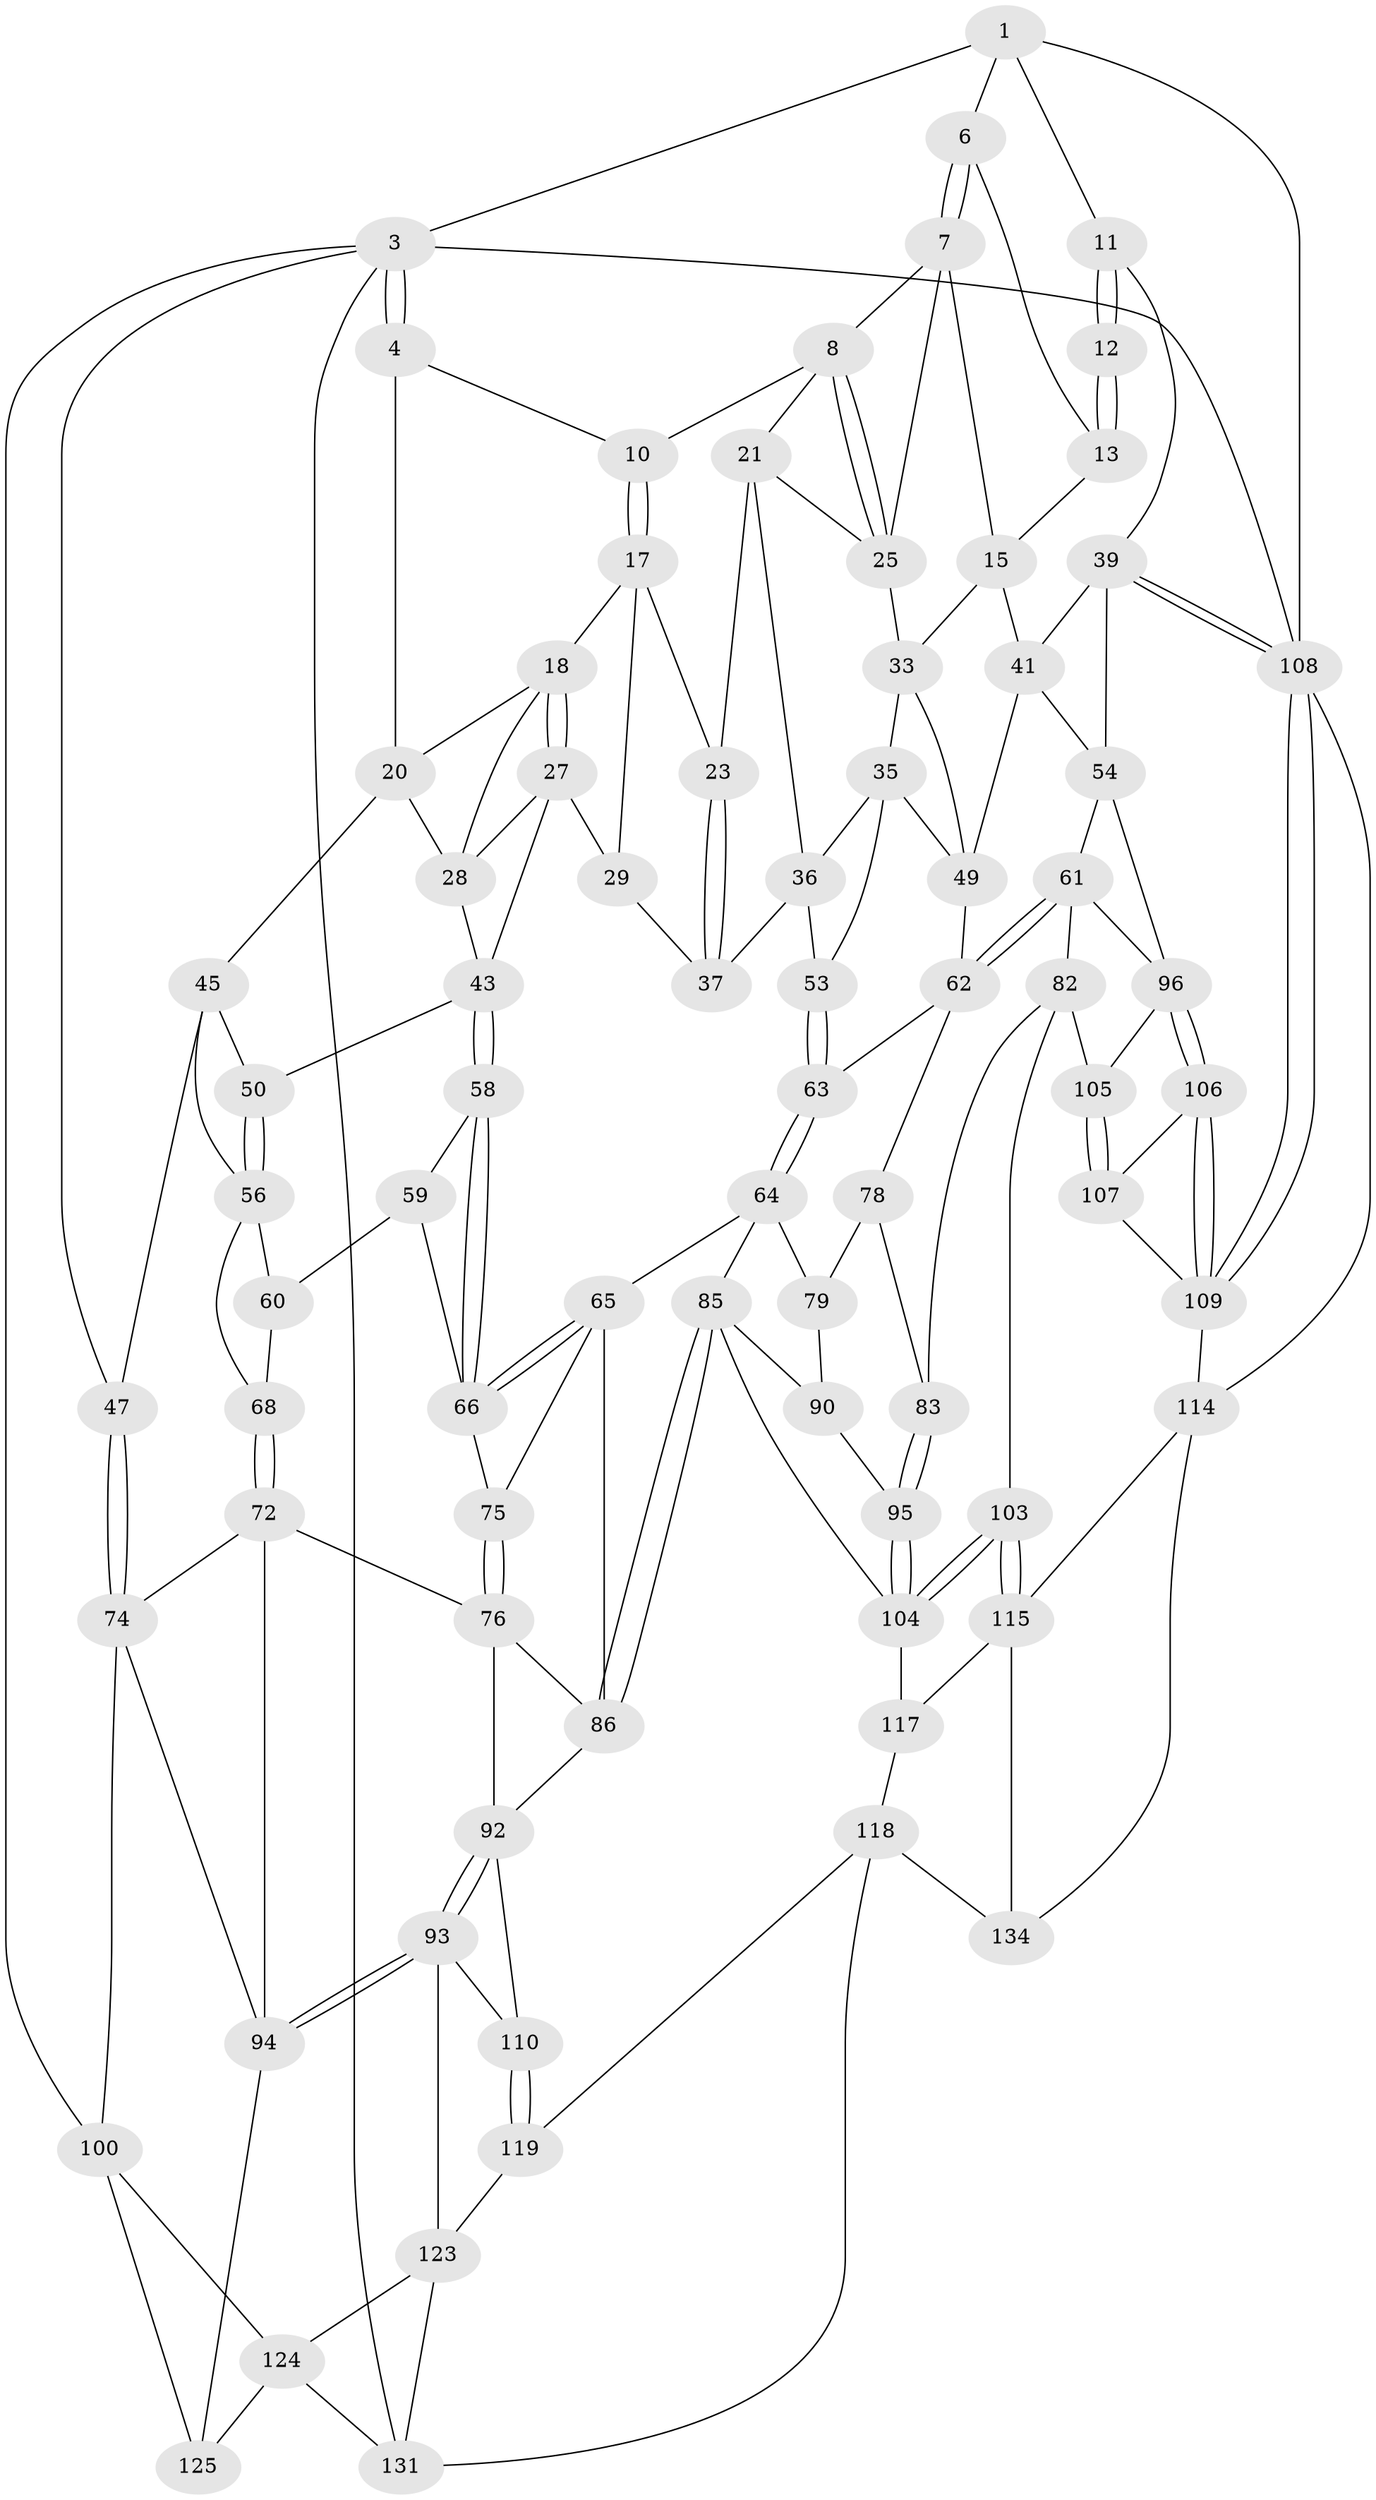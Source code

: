 // original degree distribution, {3: 0.014925373134328358, 6: 0.1865671641791045, 5: 0.5970149253731343, 4: 0.20149253731343283}
// Generated by graph-tools (version 1.1) at 2025/42/03/06/25 10:42:33]
// undirected, 79 vertices, 174 edges
graph export_dot {
graph [start="1"]
  node [color=gray90,style=filled];
  1 [pos="+0.9357323800824645+0",super="+2"];
  3 [pos="+0+0",super="+101"];
  4 [pos="+0+0",super="+5"];
  6 [pos="+0.8837165393752614+0"];
  7 [pos="+0.8641647585420145+0",super="+16"];
  8 [pos="+0.7791330980724475+0.07419616733639661",super="+9"];
  10 [pos="+0.5206426714709618+0.014674632930400933"];
  11 [pos="+1+0.2187553307289094"];
  12 [pos="+1+0.19792612221199782"];
  13 [pos="+0.938948635003771+0.060319190573701276",super="+14"];
  15 [pos="+0.919284048445092+0.2279574890566837",super="+42"];
  17 [pos="+0.48947561982730386+0.1341355837137863",super="+24"];
  18 [pos="+0.448731217597088+0.15743657629232571",super="+19"];
  20 [pos="+0.14889234987531647+0.05371209516552806",super="+32"];
  21 [pos="+0.6400126930862358+0.17516914645482598",super="+22"];
  23 [pos="+0.5589457196538387+0.209362962980028"];
  25 [pos="+0.7480345847408114+0.17790933850419047",super="+26"];
  27 [pos="+0.41935334344759345+0.24101998949509162",super="+30"];
  28 [pos="+0.3881680285313791+0.22121882041153051",super="+31"];
  29 [pos="+0.4601564073423716+0.3379433071130317"];
  33 [pos="+0.7254014044423795+0.23227377339590455",super="+34"];
  35 [pos="+0.7078126955087113+0.2886521264738875",super="+52"];
  36 [pos="+0.6421558617590306+0.3263427767999733",super="+38"];
  37 [pos="+0.48216451481368583+0.3357164133945314"];
  39 [pos="+1+0.4978679469131838",super="+40"];
  41 [pos="+0.9140969007724328+0.2972755521099795",super="+48"];
  43 [pos="+0.4196540933325307+0.36097525858865687",super="+44"];
  45 [pos="+0.13836258789552083+0.34272543018136264",super="+46"];
  47 [pos="+0+0.4883491222250055"];
  49 [pos="+0.8042465882328934+0.35953480570832347",super="+51"];
  50 [pos="+0.24912549047813334+0.39808992991205333"];
  53 [pos="+0.6192057092853529+0.44436870404080486"];
  54 [pos="+1+0.5117928428133897",super="+55"];
  56 [pos="+0.25424159284438813+0.4231239149447593",super="+57"];
  58 [pos="+0.4161491822761713+0.37442572869005714"];
  59 [pos="+0.34496169571258556+0.4255465404194101",super="+69"];
  60 [pos="+0.2862152723612264+0.43860575717611594",super="+67"];
  61 [pos="+0.9665958042130148+0.5496925216300502",super="+81"];
  62 [pos="+0.7836926602341597+0.4730616083220013",super="+71"];
  63 [pos="+0.6184566197896291+0.46646647549539666"];
  64 [pos="+0.5451159009773097+0.5322987437176648",super="+80"];
  65 [pos="+0.47780830380847356+0.5159145928362924",super="+77"];
  66 [pos="+0.44358493090777784+0.4521046767352054",super="+70"];
  68 [pos="+0.22209558461670917+0.56912994707695"];
  72 [pos="+0.21624667935724542+0.5993017030230608",super="+73"];
  74 [pos="+0+0.5598228673368424",super="+99"];
  75 [pos="+0.37377450060003603+0.5707303430642047"];
  76 [pos="+0.32387305642055314+0.638254907835814",super="+88"];
  78 [pos="+0.7200252092482684+0.58034810691609",super="+84"];
  79 [pos="+0.5868193226588795+0.5994977026571506",super="+89"];
  82 [pos="+0.8745776969075227+0.6348250917954315",super="+102"];
  83 [pos="+0.7459122885842171+0.6273678966165687"];
  85 [pos="+0.4820704464911747+0.704393580451278",super="+91"];
  86 [pos="+0.48179004666988634+0.7043049909352113",super="+87"];
  90 [pos="+0.6117158773043321+0.6691578809349291"];
  92 [pos="+0.3279734002409571+0.6958619561427208",super="+98"];
  93 [pos="+0.29707731308547247+0.7455546982382474",super="+112"];
  94 [pos="+0.18798520588402917+0.7298608786650121",super="+122"];
  95 [pos="+0.7084111774905728+0.7139315683071338"];
  96 [pos="+0.9588144733758175+0.7436873871741013",super="+97"];
  100 [pos="+0+0.9052988562066062",super="+127"];
  103 [pos="+0.7636133468084216+0.8393569037614864"];
  104 [pos="+0.7079927904790417+0.7339051502563111",super="+116"];
  105 [pos="+0.8931654503066625+0.7513146639649554"];
  106 [pos="+0.9744201946407027+0.7845481253913684"];
  107 [pos="+0.9129832435922222+0.7771743307022526"];
  108 [pos="+1+0.925457716827233",super="+120"];
  109 [pos="+1+0.8627275282138913",super="+113"];
  110 [pos="+0.3938496037555233+0.7649324402774391",super="+111"];
  114 [pos="+0.8598471998322224+0.8813445745090802",super="+130"];
  115 [pos="+0.7641570941871724+0.8820297579183229",super="+128"];
  117 [pos="+0.5353403564197355+0.8394019956253035"];
  118 [pos="+0.4770970927035087+0.8834766035534158",super="+133"];
  119 [pos="+0.46619947293678726+0.8847810128025893",super="+121"];
  123 [pos="+0.2950315539861757+0.8853217800000563",super="+126"];
  124 [pos="+0.18612957352553458+0.8585942852873",super="+129"];
  125 [pos="+0.15354522833106934+0.8160327493160102"];
  131 [pos="+0.277403964625563+1",super="+132"];
  134 [pos="+0.7059548947384655+1"];
  1 -- 6;
  1 -- 3;
  1 -- 11;
  1 -- 108;
  3 -- 4;
  3 -- 4;
  3 -- 47;
  3 -- 100;
  3 -- 108;
  3 -- 131;
  4 -- 20;
  4 -- 10;
  6 -- 7;
  6 -- 7;
  6 -- 13;
  7 -- 8;
  7 -- 25;
  7 -- 15;
  8 -- 25;
  8 -- 25;
  8 -- 10;
  8 -- 21;
  10 -- 17;
  10 -- 17;
  11 -- 12;
  11 -- 12;
  11 -- 39;
  12 -- 13 [weight=2];
  12 -- 13;
  13 -- 15;
  15 -- 33;
  15 -- 41;
  17 -- 18;
  17 -- 29;
  17 -- 23;
  18 -- 27;
  18 -- 27;
  18 -- 20;
  18 -- 28;
  20 -- 45;
  20 -- 28;
  21 -- 36;
  21 -- 23;
  21 -- 25;
  23 -- 37;
  23 -- 37;
  25 -- 33;
  27 -- 28;
  27 -- 43;
  27 -- 29;
  28 -- 43;
  29 -- 37;
  33 -- 35;
  33 -- 49;
  35 -- 36;
  35 -- 53;
  35 -- 49;
  36 -- 53;
  36 -- 37;
  39 -- 108;
  39 -- 108;
  39 -- 41;
  39 -- 54;
  41 -- 54;
  41 -- 49;
  43 -- 58;
  43 -- 58;
  43 -- 50;
  45 -- 50;
  45 -- 56;
  45 -- 47;
  47 -- 74;
  47 -- 74;
  49 -- 62;
  50 -- 56;
  50 -- 56;
  53 -- 63;
  53 -- 63;
  54 -- 96;
  54 -- 61;
  56 -- 60;
  56 -- 68;
  58 -- 59;
  58 -- 66;
  58 -- 66;
  59 -- 60 [weight=2];
  59 -- 66;
  60 -- 68;
  61 -- 62;
  61 -- 62;
  61 -- 82;
  61 -- 96;
  62 -- 78;
  62 -- 63;
  63 -- 64;
  63 -- 64;
  64 -- 65;
  64 -- 85;
  64 -- 79;
  65 -- 66;
  65 -- 66;
  65 -- 75;
  65 -- 86;
  66 -- 75;
  68 -- 72;
  68 -- 72;
  72 -- 76;
  72 -- 74;
  72 -- 94;
  74 -- 100;
  74 -- 94;
  75 -- 76;
  75 -- 76;
  76 -- 86;
  76 -- 92;
  78 -- 79 [weight=2];
  78 -- 83;
  79 -- 90;
  82 -- 83;
  82 -- 105;
  82 -- 103;
  83 -- 95;
  83 -- 95;
  85 -- 86;
  85 -- 86;
  85 -- 90;
  85 -- 104;
  86 -- 92;
  90 -- 95;
  92 -- 93;
  92 -- 93;
  92 -- 110;
  93 -- 94;
  93 -- 94;
  93 -- 123;
  93 -- 110;
  94 -- 125;
  95 -- 104;
  95 -- 104;
  96 -- 106;
  96 -- 106;
  96 -- 105;
  100 -- 124;
  100 -- 125;
  103 -- 104;
  103 -- 104;
  103 -- 115;
  103 -- 115;
  104 -- 117;
  105 -- 107;
  105 -- 107;
  106 -- 107;
  106 -- 109;
  106 -- 109;
  107 -- 109;
  108 -- 109;
  108 -- 109;
  108 -- 114;
  109 -- 114;
  110 -- 119 [weight=2];
  110 -- 119;
  114 -- 115;
  114 -- 134;
  115 -- 117;
  115 -- 134;
  117 -- 118;
  118 -- 119;
  118 -- 134;
  118 -- 131;
  119 -- 123;
  123 -- 124;
  123 -- 131;
  124 -- 125;
  124 -- 131;
}
